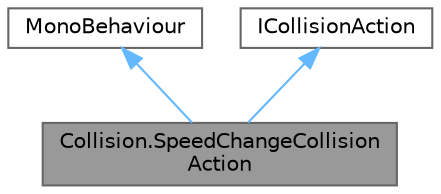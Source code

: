 digraph "Collision.SpeedChangeCollisionAction"
{
 // LATEX_PDF_SIZE
  bgcolor="transparent";
  edge [fontname=Helvetica,fontsize=10,labelfontname=Helvetica,labelfontsize=10];
  node [fontname=Helvetica,fontsize=10,shape=box,height=0.2,width=0.4];
  Node1 [label="Collision.SpeedChangeCollision\lAction",height=0.2,width=0.4,color="gray40", fillcolor="grey60", style="filled", fontcolor="black",tooltip="Details the action to be taken when a collision occurs with the target. In this class the target is s..."];
  Node2 -> Node1 [dir="back",color="steelblue1",style="solid"];
  Node2 [label="MonoBehaviour",height=0.2,width=0.4,color="gray40", fillcolor="white", style="filled",tooltip=" "];
  Node3 -> Node1 [dir="back",color="steelblue1",style="solid"];
  Node3 [label="ICollisionAction",height=0.2,width=0.4,color="gray40", fillcolor="white", style="filled",URL="$interface_collision_1_1_i_collision_action.html",tooltip="This interface is used to allow for different collision effects to be chosen for the collition action..."];
}
